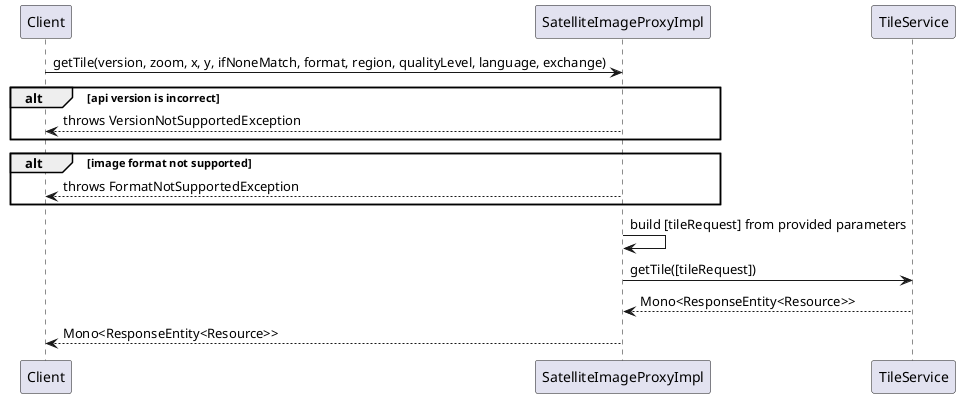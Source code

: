 @startuml

!$tileRequest = "[tileRequest]"

Client -> SatelliteImageProxyImpl: getTile(version, zoom, x, y, ifNoneMatch, format, region, qualityLevel, language, exchange)
alt api version is incorrect
    SatelliteImageProxyImpl --> Client: throws VersionNotSupportedException
end
alt image format not supported
    SatelliteImageProxyImpl --> Client: throws FormatNotSupportedException
end
SatelliteImageProxyImpl -> SatelliteImageProxyImpl: build $tileRequest from provided parameters
SatelliteImageProxyImpl -> TileService: getTile($tileRequest)
TileService --> SatelliteImageProxyImpl: Mono<ResponseEntity<Resource>>
SatelliteImageProxyImpl --> Client: Mono<ResponseEntity<Resource>>

@enduml